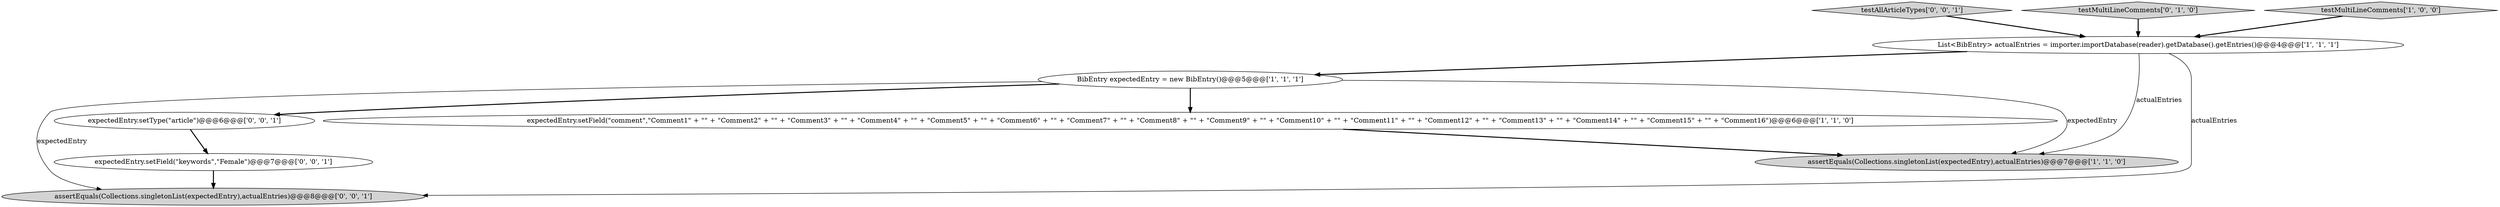 digraph {
2 [style = filled, label = "expectedEntry.setField(\"comment\",\"Comment1\" + \"\" + \"Comment2\" + \"\" + \"Comment3\" + \"\" + \"Comment4\" + \"\" + \"Comment5\" + \"\" + \"Comment6\" + \"\" + \"Comment7\" + \"\" + \"Comment8\" + \"\" + \"Comment9\" + \"\" + \"Comment10\" + \"\" + \"Comment11\" + \"\" + \"Comment12\" + \"\" + \"Comment13\" + \"\" + \"Comment14\" + \"\" + \"Comment15\" + \"\" + \"Comment16\")@@@6@@@['1', '1', '0']", fillcolor = white, shape = ellipse image = "AAA0AAABBB1BBB"];
9 [style = filled, label = "assertEquals(Collections.singletonList(expectedEntry),actualEntries)@@@8@@@['0', '0', '1']", fillcolor = lightgray, shape = ellipse image = "AAA0AAABBB3BBB"];
7 [style = filled, label = "expectedEntry.setField(\"keywords\",\"Female\")@@@7@@@['0', '0', '1']", fillcolor = white, shape = ellipse image = "AAA0AAABBB3BBB"];
1 [style = filled, label = "assertEquals(Collections.singletonList(expectedEntry),actualEntries)@@@7@@@['1', '1', '0']", fillcolor = lightgray, shape = ellipse image = "AAA0AAABBB1BBB"];
8 [style = filled, label = "expectedEntry.setType(\"article\")@@@6@@@['0', '0', '1']", fillcolor = white, shape = ellipse image = "AAA0AAABBB3BBB"];
6 [style = filled, label = "testAllArticleTypes['0', '0', '1']", fillcolor = lightgray, shape = diamond image = "AAA0AAABBB3BBB"];
0 [style = filled, label = "List<BibEntry> actualEntries = importer.importDatabase(reader).getDatabase().getEntries()@@@4@@@['1', '1', '1']", fillcolor = white, shape = ellipse image = "AAA0AAABBB1BBB"];
5 [style = filled, label = "testMultiLineComments['0', '1', '0']", fillcolor = lightgray, shape = diamond image = "AAA0AAABBB2BBB"];
3 [style = filled, label = "BibEntry expectedEntry = new BibEntry()@@@5@@@['1', '1', '1']", fillcolor = white, shape = ellipse image = "AAA0AAABBB1BBB"];
4 [style = filled, label = "testMultiLineComments['1', '0', '0']", fillcolor = lightgray, shape = diamond image = "AAA0AAABBB1BBB"];
0->3 [style = bold, label=""];
7->9 [style = bold, label=""];
0->9 [style = solid, label="actualEntries"];
6->0 [style = bold, label=""];
0->1 [style = solid, label="actualEntries"];
3->9 [style = solid, label="expectedEntry"];
3->2 [style = bold, label=""];
5->0 [style = bold, label=""];
3->1 [style = solid, label="expectedEntry"];
2->1 [style = bold, label=""];
3->8 [style = bold, label=""];
8->7 [style = bold, label=""];
4->0 [style = bold, label=""];
}
